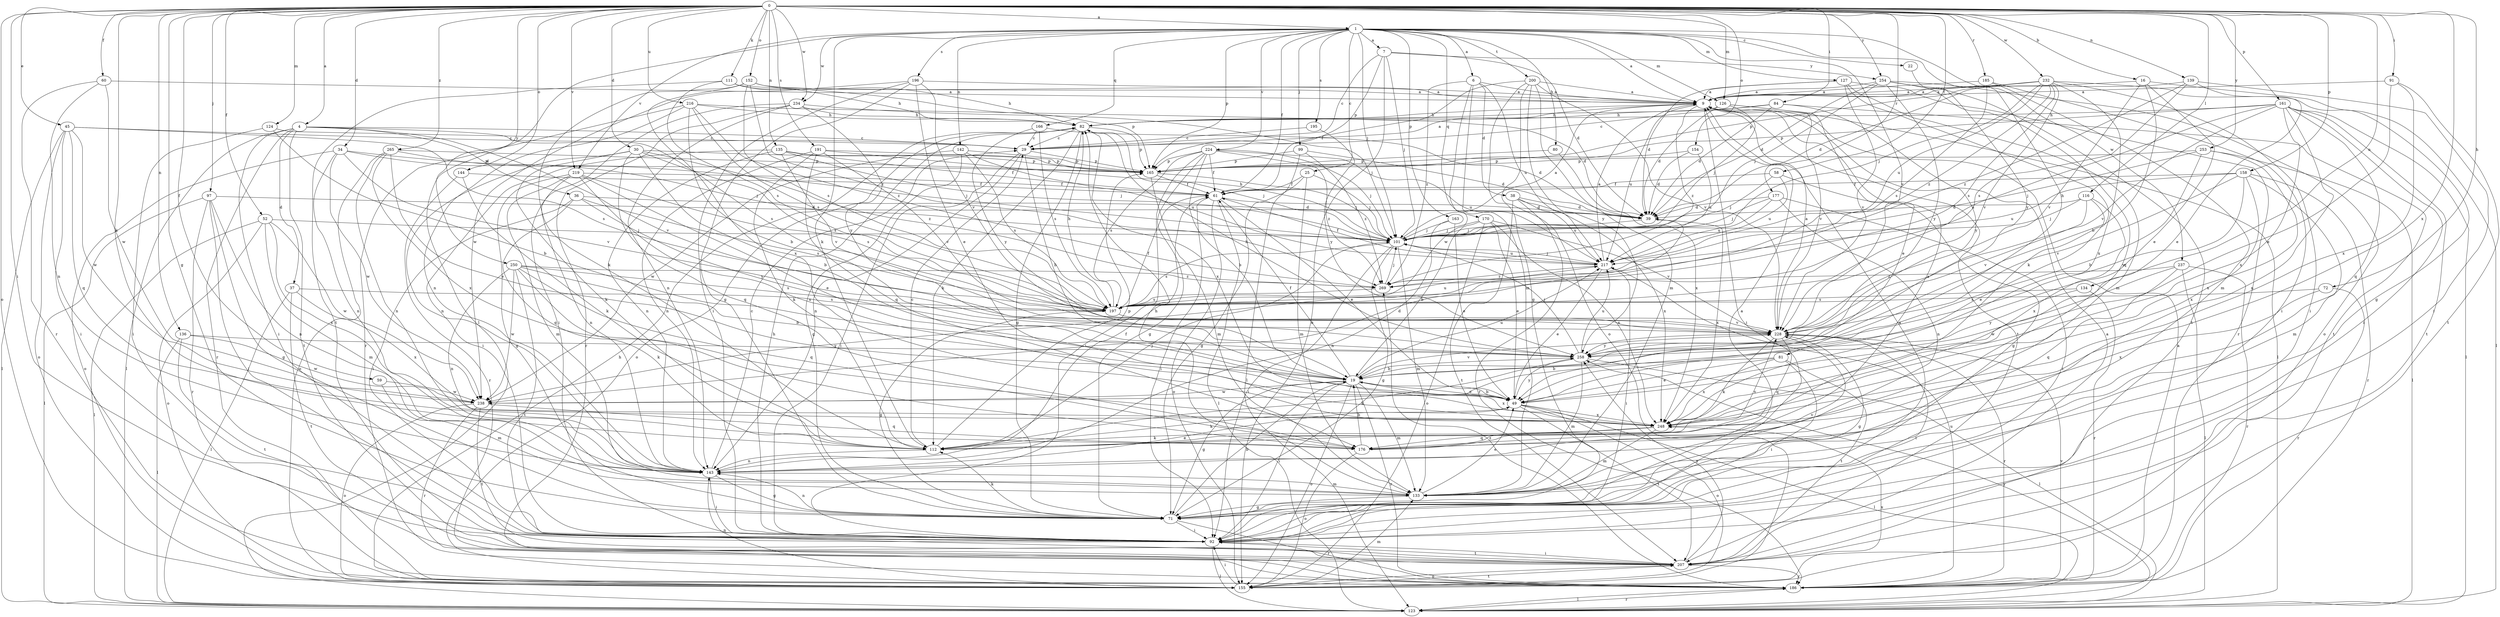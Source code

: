 strict digraph  {
0;
1;
4;
6;
7;
9;
16;
19;
22;
25;
29;
30;
34;
36;
37;
38;
39;
45;
49;
52;
58;
59;
60;
61;
71;
72;
80;
81;
82;
84;
91;
92;
97;
99;
101;
111;
112;
116;
123;
124;
126;
127;
133;
134;
135;
136;
139;
142;
143;
144;
152;
154;
155;
158;
161;
163;
165;
166;
170;
176;
177;
185;
186;
191;
195;
196;
197;
200;
207;
216;
217;
219;
224;
228;
232;
234;
237;
238;
248;
250;
253;
254;
258;
265;
269;
0 -> 1  [label=a];
0 -> 4  [label=a];
0 -> 16  [label=b];
0 -> 30  [label=d];
0 -> 34  [label=d];
0 -> 45  [label=e];
0 -> 52  [label=f];
0 -> 58  [label=f];
0 -> 59  [label=f];
0 -> 60  [label=f];
0 -> 71  [label=g];
0 -> 72  [label=h];
0 -> 84  [label=i];
0 -> 91  [label=i];
0 -> 92  [label=i];
0 -> 97  [label=j];
0 -> 111  [label=k];
0 -> 112  [label=k];
0 -> 116  [label=l];
0 -> 124  [label=m];
0 -> 126  [label=m];
0 -> 134  [label=n];
0 -> 135  [label=n];
0 -> 136  [label=n];
0 -> 139  [label=n];
0 -> 144  [label=o];
0 -> 152  [label=o];
0 -> 154  [label=o];
0 -> 155  [label=o];
0 -> 158  [label=p];
0 -> 161  [label=p];
0 -> 177  [label=r];
0 -> 185  [label=r];
0 -> 191  [label=s];
0 -> 216  [label=u];
0 -> 219  [label=v];
0 -> 232  [label=w];
0 -> 234  [label=w];
0 -> 248  [label=x];
0 -> 250  [label=y];
0 -> 253  [label=y];
0 -> 254  [label=y];
0 -> 265  [label=z];
1 -> 6  [label=a];
1 -> 7  [label=a];
1 -> 9  [label=a];
1 -> 22  [label=c];
1 -> 25  [label=c];
1 -> 61  [label=f];
1 -> 80  [label=h];
1 -> 81  [label=h];
1 -> 99  [label=j];
1 -> 101  [label=j];
1 -> 112  [label=k];
1 -> 123  [label=l];
1 -> 126  [label=m];
1 -> 127  [label=m];
1 -> 142  [label=n];
1 -> 163  [label=p];
1 -> 165  [label=p];
1 -> 166  [label=q];
1 -> 170  [label=q];
1 -> 195  [label=s];
1 -> 196  [label=s];
1 -> 200  [label=t];
1 -> 219  [label=v];
1 -> 224  [label=v];
1 -> 228  [label=v];
1 -> 234  [label=w];
1 -> 237  [label=w];
4 -> 29  [label=c];
4 -> 36  [label=d];
4 -> 37  [label=d];
4 -> 92  [label=i];
4 -> 123  [label=l];
4 -> 186  [label=r];
4 -> 197  [label=s];
4 -> 207  [label=t];
4 -> 228  [label=v];
6 -> 9  [label=a];
6 -> 38  [label=d];
6 -> 133  [label=m];
6 -> 217  [label=u];
6 -> 238  [label=w];
6 -> 269  [label=z];
7 -> 29  [label=c];
7 -> 39  [label=d];
7 -> 101  [label=j];
7 -> 155  [label=o];
7 -> 165  [label=p];
7 -> 254  [label=y];
9 -> 82  [label=h];
9 -> 92  [label=i];
9 -> 123  [label=l];
9 -> 207  [label=t];
9 -> 217  [label=u];
9 -> 269  [label=z];
16 -> 9  [label=a];
16 -> 19  [label=b];
16 -> 49  [label=e];
16 -> 123  [label=l];
16 -> 228  [label=v];
19 -> 49  [label=e];
19 -> 61  [label=f];
19 -> 71  [label=g];
19 -> 92  [label=i];
19 -> 133  [label=m];
19 -> 155  [label=o];
19 -> 186  [label=r];
19 -> 217  [label=u];
19 -> 228  [label=v];
19 -> 238  [label=w];
19 -> 248  [label=x];
22 -> 258  [label=y];
25 -> 61  [label=f];
25 -> 71  [label=g];
25 -> 101  [label=j];
25 -> 133  [label=m];
29 -> 9  [label=a];
29 -> 19  [label=b];
29 -> 92  [label=i];
29 -> 143  [label=n];
29 -> 165  [label=p];
30 -> 19  [label=b];
30 -> 112  [label=k];
30 -> 143  [label=n];
30 -> 165  [label=p];
30 -> 176  [label=q];
30 -> 197  [label=s];
30 -> 269  [label=z];
34 -> 101  [label=j];
34 -> 143  [label=n];
34 -> 155  [label=o];
34 -> 165  [label=p];
34 -> 228  [label=v];
34 -> 238  [label=w];
36 -> 39  [label=d];
36 -> 92  [label=i];
36 -> 176  [label=q];
36 -> 197  [label=s];
36 -> 258  [label=y];
37 -> 123  [label=l];
37 -> 197  [label=s];
37 -> 207  [label=t];
37 -> 248  [label=x];
38 -> 39  [label=d];
38 -> 186  [label=r];
38 -> 207  [label=t];
38 -> 217  [label=u];
38 -> 248  [label=x];
39 -> 101  [label=j];
39 -> 248  [label=x];
45 -> 29  [label=c];
45 -> 92  [label=i];
45 -> 123  [label=l];
45 -> 155  [label=o];
45 -> 176  [label=q];
45 -> 197  [label=s];
45 -> 238  [label=w];
49 -> 19  [label=b];
49 -> 112  [label=k];
49 -> 123  [label=l];
49 -> 155  [label=o];
49 -> 207  [label=t];
49 -> 248  [label=x];
49 -> 258  [label=y];
52 -> 101  [label=j];
52 -> 123  [label=l];
52 -> 133  [label=m];
52 -> 155  [label=o];
52 -> 238  [label=w];
52 -> 248  [label=x];
58 -> 61  [label=f];
58 -> 71  [label=g];
58 -> 101  [label=j];
58 -> 217  [label=u];
59 -> 133  [label=m];
59 -> 238  [label=w];
60 -> 9  [label=a];
60 -> 143  [label=n];
60 -> 186  [label=r];
60 -> 238  [label=w];
61 -> 39  [label=d];
61 -> 49  [label=e];
61 -> 92  [label=i];
61 -> 123  [label=l];
61 -> 155  [label=o];
71 -> 9  [label=a];
71 -> 19  [label=b];
71 -> 92  [label=i];
71 -> 112  [label=k];
71 -> 143  [label=n];
71 -> 186  [label=r];
72 -> 186  [label=r];
72 -> 197  [label=s];
72 -> 248  [label=x];
80 -> 165  [label=p];
80 -> 248  [label=x];
81 -> 19  [label=b];
81 -> 49  [label=e];
81 -> 92  [label=i];
81 -> 207  [label=t];
81 -> 248  [label=x];
82 -> 29  [label=c];
82 -> 71  [label=g];
82 -> 112  [label=k];
82 -> 155  [label=o];
82 -> 165  [label=p];
82 -> 248  [label=x];
84 -> 29  [label=c];
84 -> 39  [label=d];
84 -> 82  [label=h];
84 -> 207  [label=t];
84 -> 258  [label=y];
91 -> 9  [label=a];
91 -> 49  [label=e];
91 -> 207  [label=t];
91 -> 248  [label=x];
92 -> 9  [label=a];
92 -> 82  [label=h];
92 -> 123  [label=l];
92 -> 207  [label=t];
97 -> 39  [label=d];
97 -> 71  [label=g];
97 -> 92  [label=i];
97 -> 123  [label=l];
97 -> 143  [label=n];
97 -> 186  [label=r];
99 -> 39  [label=d];
99 -> 123  [label=l];
99 -> 165  [label=p];
99 -> 269  [label=z];
101 -> 9  [label=a];
101 -> 71  [label=g];
101 -> 82  [label=h];
101 -> 92  [label=i];
101 -> 133  [label=m];
101 -> 197  [label=s];
101 -> 217  [label=u];
111 -> 9  [label=a];
111 -> 82  [label=h];
111 -> 165  [label=p];
111 -> 197  [label=s];
111 -> 207  [label=t];
112 -> 29  [label=c];
112 -> 101  [label=j];
112 -> 143  [label=n];
112 -> 165  [label=p];
112 -> 228  [label=v];
116 -> 39  [label=d];
116 -> 49  [label=e];
116 -> 101  [label=j];
116 -> 228  [label=v];
116 -> 248  [label=x];
123 -> 186  [label=r];
123 -> 258  [label=y];
124 -> 19  [label=b];
124 -> 29  [label=c];
124 -> 92  [label=i];
126 -> 39  [label=d];
126 -> 49  [label=e];
126 -> 82  [label=h];
126 -> 101  [label=j];
126 -> 228  [label=v];
127 -> 9  [label=a];
127 -> 39  [label=d];
127 -> 112  [label=k];
127 -> 133  [label=m];
127 -> 186  [label=r];
127 -> 228  [label=v];
133 -> 49  [label=e];
133 -> 71  [label=g];
133 -> 82  [label=h];
133 -> 228  [label=v];
134 -> 186  [label=r];
134 -> 197  [label=s];
134 -> 258  [label=y];
135 -> 61  [label=f];
135 -> 92  [label=i];
135 -> 101  [label=j];
135 -> 143  [label=n];
135 -> 165  [label=p];
135 -> 228  [label=v];
136 -> 123  [label=l];
136 -> 207  [label=t];
136 -> 238  [label=w];
136 -> 258  [label=y];
139 -> 9  [label=a];
139 -> 49  [label=e];
139 -> 92  [label=i];
139 -> 197  [label=s];
139 -> 269  [label=z];
142 -> 71  [label=g];
142 -> 165  [label=p];
142 -> 197  [label=s];
142 -> 217  [label=u];
142 -> 238  [label=w];
143 -> 29  [label=c];
143 -> 49  [label=e];
143 -> 61  [label=f];
143 -> 71  [label=g];
143 -> 92  [label=i];
143 -> 133  [label=m];
144 -> 61  [label=f];
144 -> 112  [label=k];
144 -> 186  [label=r];
152 -> 9  [label=a];
152 -> 82  [label=h];
152 -> 112  [label=k];
152 -> 197  [label=s];
152 -> 248  [label=x];
152 -> 269  [label=z];
154 -> 39  [label=d];
154 -> 165  [label=p];
154 -> 217  [label=u];
155 -> 82  [label=h];
155 -> 92  [label=i];
155 -> 133  [label=m];
155 -> 143  [label=n];
155 -> 207  [label=t];
155 -> 248  [label=x];
158 -> 61  [label=f];
158 -> 133  [label=m];
158 -> 186  [label=r];
158 -> 217  [label=u];
158 -> 228  [label=v];
158 -> 248  [label=x];
158 -> 258  [label=y];
161 -> 82  [label=h];
161 -> 92  [label=i];
161 -> 123  [label=l];
161 -> 143  [label=n];
161 -> 165  [label=p];
161 -> 176  [label=q];
161 -> 197  [label=s];
161 -> 207  [label=t];
161 -> 228  [label=v];
161 -> 248  [label=x];
163 -> 49  [label=e];
163 -> 101  [label=j];
163 -> 143  [label=n];
165 -> 61  [label=f];
165 -> 101  [label=j];
165 -> 133  [label=m];
166 -> 29  [label=c];
166 -> 39  [label=d];
166 -> 197  [label=s];
166 -> 258  [label=y];
170 -> 19  [label=b];
170 -> 49  [label=e];
170 -> 101  [label=j];
170 -> 155  [label=o];
170 -> 228  [label=v];
170 -> 248  [label=x];
176 -> 9  [label=a];
176 -> 19  [label=b];
176 -> 155  [label=o];
177 -> 39  [label=d];
177 -> 92  [label=i];
177 -> 101  [label=j];
177 -> 143  [label=n];
177 -> 217  [label=u];
185 -> 9  [label=a];
185 -> 92  [label=i];
185 -> 133  [label=m];
185 -> 197  [label=s];
186 -> 9  [label=a];
186 -> 123  [label=l];
186 -> 217  [label=u];
186 -> 228  [label=v];
186 -> 269  [label=z];
191 -> 101  [label=j];
191 -> 112  [label=k];
191 -> 143  [label=n];
191 -> 165  [label=p];
191 -> 176  [label=q];
191 -> 228  [label=v];
195 -> 29  [label=c];
195 -> 258  [label=y];
196 -> 9  [label=a];
196 -> 49  [label=e];
196 -> 71  [label=g];
196 -> 92  [label=i];
196 -> 228  [label=v];
196 -> 238  [label=w];
197 -> 61  [label=f];
197 -> 71  [label=g];
197 -> 82  [label=h];
197 -> 217  [label=u];
197 -> 228  [label=v];
200 -> 9  [label=a];
200 -> 61  [label=f];
200 -> 71  [label=g];
200 -> 133  [label=m];
200 -> 155  [label=o];
200 -> 228  [label=v];
200 -> 258  [label=y];
207 -> 9  [label=a];
207 -> 92  [label=i];
207 -> 155  [label=o];
207 -> 186  [label=r];
207 -> 258  [label=y];
216 -> 19  [label=b];
216 -> 39  [label=d];
216 -> 82  [label=h];
216 -> 143  [label=n];
216 -> 186  [label=r];
216 -> 197  [label=s];
216 -> 269  [label=z];
217 -> 9  [label=a];
217 -> 49  [label=e];
217 -> 61  [label=f];
217 -> 92  [label=i];
217 -> 101  [label=j];
217 -> 269  [label=z];
219 -> 49  [label=e];
219 -> 61  [label=f];
219 -> 71  [label=g];
219 -> 133  [label=m];
219 -> 143  [label=n];
219 -> 197  [label=s];
219 -> 248  [label=x];
224 -> 19  [label=b];
224 -> 61  [label=f];
224 -> 71  [label=g];
224 -> 92  [label=i];
224 -> 101  [label=j];
224 -> 165  [label=p];
224 -> 197  [label=s];
224 -> 217  [label=u];
224 -> 269  [label=z];
228 -> 9  [label=a];
228 -> 71  [label=g];
228 -> 92  [label=i];
228 -> 112  [label=k];
228 -> 176  [label=q];
228 -> 186  [label=r];
228 -> 258  [label=y];
232 -> 9  [label=a];
232 -> 39  [label=d];
232 -> 71  [label=g];
232 -> 92  [label=i];
232 -> 101  [label=j];
232 -> 165  [label=p];
232 -> 197  [label=s];
232 -> 217  [label=u];
232 -> 228  [label=v];
232 -> 248  [label=x];
232 -> 269  [label=z];
234 -> 82  [label=h];
234 -> 92  [label=i];
234 -> 101  [label=j];
234 -> 143  [label=n];
234 -> 186  [label=r];
234 -> 258  [label=y];
237 -> 123  [label=l];
237 -> 176  [label=q];
237 -> 186  [label=r];
237 -> 238  [label=w];
237 -> 269  [label=z];
238 -> 39  [label=d];
238 -> 155  [label=o];
238 -> 176  [label=q];
238 -> 186  [label=r];
238 -> 207  [label=t];
248 -> 112  [label=k];
248 -> 133  [label=m];
248 -> 176  [label=q];
250 -> 19  [label=b];
250 -> 112  [label=k];
250 -> 143  [label=n];
250 -> 176  [label=q];
250 -> 197  [label=s];
250 -> 207  [label=t];
250 -> 238  [label=w];
250 -> 269  [label=z];
253 -> 19  [label=b];
253 -> 101  [label=j];
253 -> 123  [label=l];
253 -> 165  [label=p];
253 -> 248  [label=x];
254 -> 9  [label=a];
254 -> 39  [label=d];
254 -> 101  [label=j];
254 -> 155  [label=o];
254 -> 176  [label=q];
254 -> 207  [label=t];
254 -> 258  [label=y];
258 -> 19  [label=b];
258 -> 82  [label=h];
258 -> 101  [label=j];
258 -> 112  [label=k];
258 -> 123  [label=l];
258 -> 133  [label=m];
258 -> 217  [label=u];
265 -> 49  [label=e];
265 -> 101  [label=j];
265 -> 143  [label=n];
265 -> 155  [label=o];
265 -> 165  [label=p];
265 -> 248  [label=x];
269 -> 101  [label=j];
269 -> 197  [label=s];
}
